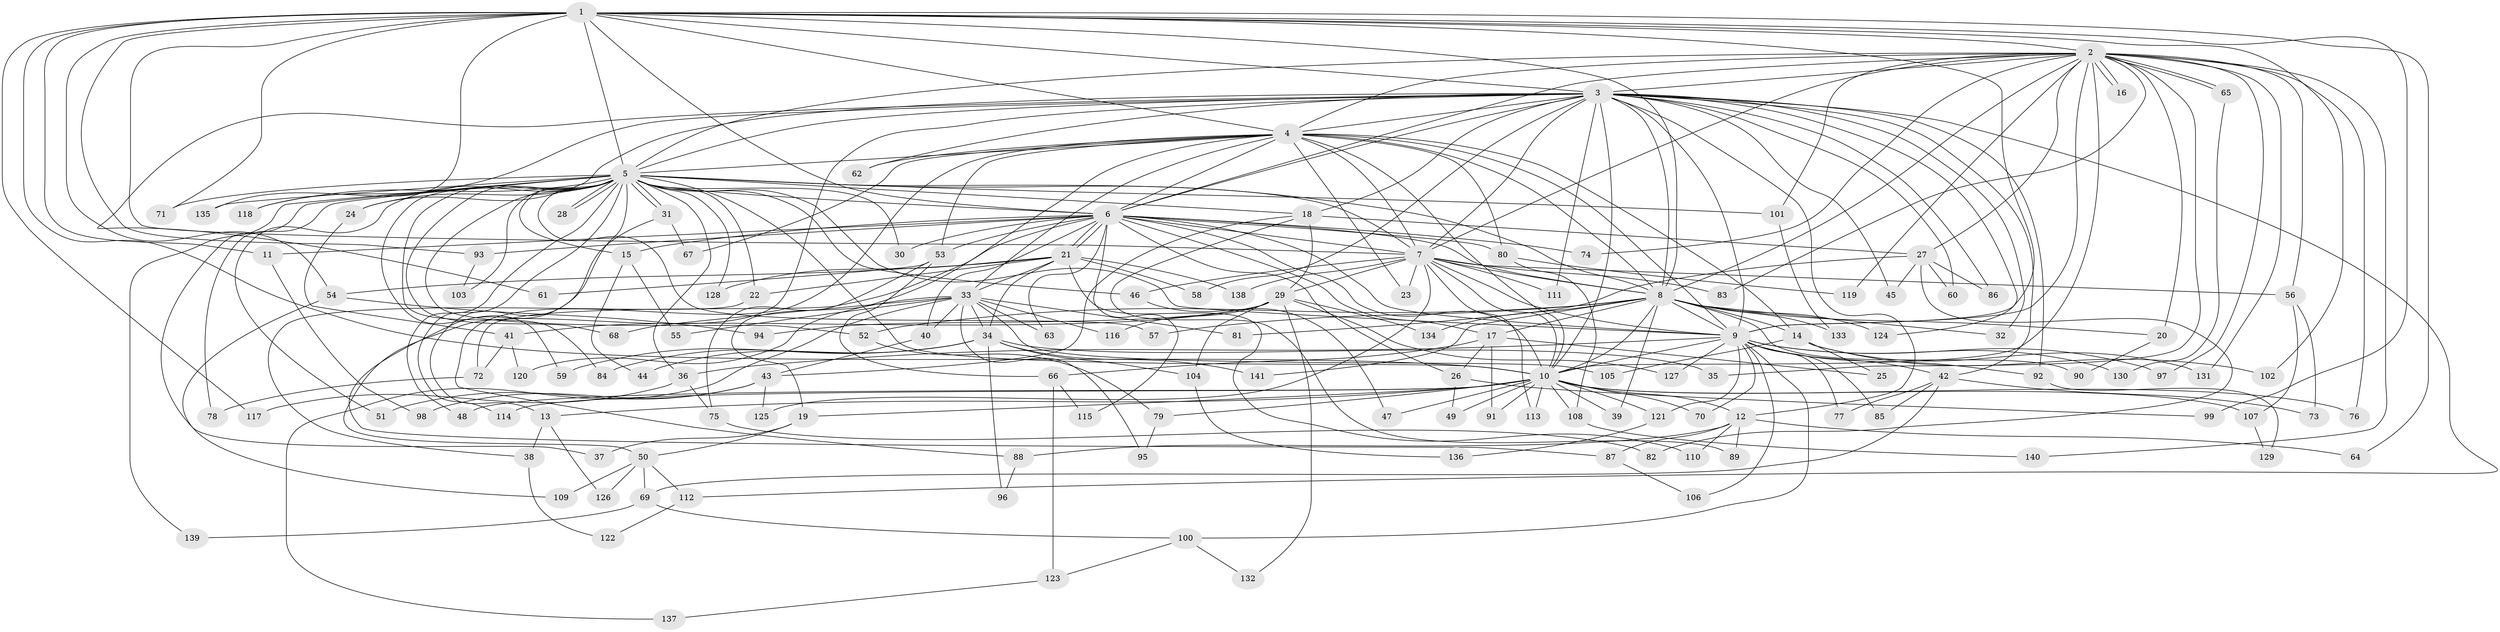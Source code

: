 // coarse degree distribution, {19: 0.014084507042253521, 20: 0.028169014084507043, 14: 0.014084507042253521, 28: 0.014084507042253521, 13: 0.014084507042253521, 24: 0.014084507042253521, 22: 0.014084507042253521, 5: 0.04225352112676056, 10: 0.014084507042253521, 7: 0.028169014084507043, 9: 0.014084507042253521, 8: 0.056338028169014086, 1: 0.028169014084507043, 4: 0.09859154929577464, 2: 0.43661971830985913, 6: 0.056338028169014086, 11: 0.014084507042253521, 3: 0.09859154929577464}
// Generated by graph-tools (version 1.1) at 2025/49/03/04/25 22:49:38]
// undirected, 141 vertices, 307 edges
graph export_dot {
  node [color=gray90,style=filled];
  1;
  2;
  3;
  4;
  5;
  6;
  7;
  8;
  9;
  10;
  11;
  12;
  13;
  14;
  15;
  16;
  17;
  18;
  19;
  20;
  21;
  22;
  23;
  24;
  25;
  26;
  27;
  28;
  29;
  30;
  31;
  32;
  33;
  34;
  35;
  36;
  37;
  38;
  39;
  40;
  41;
  42;
  43;
  44;
  45;
  46;
  47;
  48;
  49;
  50;
  51;
  52;
  53;
  54;
  55;
  56;
  57;
  58;
  59;
  60;
  61;
  62;
  63;
  64;
  65;
  66;
  67;
  68;
  69;
  70;
  71;
  72;
  73;
  74;
  75;
  76;
  77;
  78;
  79;
  80;
  81;
  82;
  83;
  84;
  85;
  86;
  87;
  88;
  89;
  90;
  91;
  92;
  93;
  94;
  95;
  96;
  97;
  98;
  99;
  100;
  101;
  102;
  103;
  104;
  105;
  106;
  107;
  108;
  109;
  110;
  111;
  112;
  113;
  114;
  115;
  116;
  117;
  118;
  119;
  120;
  121;
  122;
  123;
  124;
  125;
  126;
  127;
  128;
  129;
  130;
  131;
  132;
  133;
  134;
  135;
  136;
  137;
  138;
  139;
  140;
  141;
  1 -- 2;
  1 -- 3;
  1 -- 4;
  1 -- 5;
  1 -- 6;
  1 -- 7;
  1 -- 8;
  1 -- 9;
  1 -- 10;
  1 -- 11;
  1 -- 54;
  1 -- 64;
  1 -- 71;
  1 -- 93;
  1 -- 99;
  1 -- 102;
  1 -- 117;
  1 -- 135;
  2 -- 3;
  2 -- 4;
  2 -- 5;
  2 -- 6;
  2 -- 7;
  2 -- 8;
  2 -- 9;
  2 -- 10;
  2 -- 16;
  2 -- 16;
  2 -- 20;
  2 -- 27;
  2 -- 35;
  2 -- 56;
  2 -- 65;
  2 -- 65;
  2 -- 74;
  2 -- 76;
  2 -- 83;
  2 -- 97;
  2 -- 101;
  2 -- 119;
  2 -- 131;
  2 -- 140;
  3 -- 4;
  3 -- 5;
  3 -- 6;
  3 -- 7;
  3 -- 8;
  3 -- 9;
  3 -- 10;
  3 -- 12;
  3 -- 18;
  3 -- 24;
  3 -- 32;
  3 -- 42;
  3 -- 45;
  3 -- 50;
  3 -- 58;
  3 -- 60;
  3 -- 61;
  3 -- 62;
  3 -- 86;
  3 -- 92;
  3 -- 111;
  3 -- 112;
  3 -- 118;
  3 -- 124;
  4 -- 5;
  4 -- 6;
  4 -- 7;
  4 -- 8;
  4 -- 9;
  4 -- 10;
  4 -- 14;
  4 -- 19;
  4 -- 23;
  4 -- 33;
  4 -- 53;
  4 -- 62;
  4 -- 67;
  4 -- 80;
  4 -- 88;
  5 -- 6;
  5 -- 7;
  5 -- 8;
  5 -- 9;
  5 -- 10;
  5 -- 13;
  5 -- 15;
  5 -- 18;
  5 -- 22;
  5 -- 24;
  5 -- 28;
  5 -- 28;
  5 -- 30;
  5 -- 31;
  5 -- 31;
  5 -- 36;
  5 -- 37;
  5 -- 46;
  5 -- 48;
  5 -- 51;
  5 -- 52;
  5 -- 57;
  5 -- 59;
  5 -- 68;
  5 -- 71;
  5 -- 78;
  5 -- 84;
  5 -- 101;
  5 -- 103;
  5 -- 114;
  5 -- 118;
  5 -- 128;
  5 -- 135;
  5 -- 139;
  6 -- 7;
  6 -- 8;
  6 -- 9;
  6 -- 10;
  6 -- 11;
  6 -- 15;
  6 -- 17;
  6 -- 21;
  6 -- 21;
  6 -- 26;
  6 -- 30;
  6 -- 40;
  6 -- 53;
  6 -- 63;
  6 -- 72;
  6 -- 74;
  6 -- 80;
  6 -- 93;
  6 -- 115;
  7 -- 8;
  7 -- 9;
  7 -- 10;
  7 -- 23;
  7 -- 29;
  7 -- 46;
  7 -- 56;
  7 -- 83;
  7 -- 111;
  7 -- 113;
  7 -- 125;
  7 -- 138;
  8 -- 9;
  8 -- 10;
  8 -- 14;
  8 -- 17;
  8 -- 20;
  8 -- 32;
  8 -- 39;
  8 -- 52;
  8 -- 57;
  8 -- 90;
  8 -- 124;
  8 -- 133;
  8 -- 134;
  8 -- 141;
  9 -- 10;
  9 -- 36;
  9 -- 42;
  9 -- 70;
  9 -- 77;
  9 -- 85;
  9 -- 92;
  9 -- 97;
  9 -- 100;
  9 -- 106;
  9 -- 121;
  9 -- 127;
  9 -- 130;
  10 -- 12;
  10 -- 13;
  10 -- 19;
  10 -- 39;
  10 -- 47;
  10 -- 48;
  10 -- 49;
  10 -- 70;
  10 -- 76;
  10 -- 79;
  10 -- 91;
  10 -- 107;
  10 -- 108;
  10 -- 113;
  10 -- 114;
  10 -- 121;
  11 -- 98;
  12 -- 64;
  12 -- 87;
  12 -- 88;
  12 -- 89;
  12 -- 110;
  13 -- 38;
  13 -- 126;
  14 -- 25;
  14 -- 102;
  14 -- 105;
  14 -- 131;
  15 -- 44;
  15 -- 55;
  17 -- 25;
  17 -- 26;
  17 -- 66;
  17 -- 91;
  18 -- 27;
  18 -- 29;
  18 -- 43;
  18 -- 89;
  19 -- 37;
  19 -- 50;
  20 -- 90;
  21 -- 22;
  21 -- 33;
  21 -- 34;
  21 -- 54;
  21 -- 58;
  21 -- 110;
  21 -- 128;
  21 -- 138;
  22 -- 38;
  24 -- 41;
  26 -- 49;
  26 -- 99;
  27 -- 45;
  27 -- 60;
  27 -- 81;
  27 -- 82;
  27 -- 86;
  29 -- 41;
  29 -- 94;
  29 -- 104;
  29 -- 116;
  29 -- 127;
  29 -- 132;
  29 -- 134;
  31 -- 67;
  31 -- 87;
  33 -- 34;
  33 -- 40;
  33 -- 55;
  33 -- 63;
  33 -- 68;
  33 -- 81;
  33 -- 95;
  33 -- 105;
  33 -- 116;
  33 -- 120;
  33 -- 137;
  34 -- 35;
  34 -- 44;
  34 -- 59;
  34 -- 84;
  34 -- 96;
  34 -- 104;
  34 -- 141;
  36 -- 75;
  36 -- 117;
  38 -- 122;
  40 -- 43;
  41 -- 72;
  41 -- 120;
  42 -- 69;
  42 -- 73;
  42 -- 77;
  42 -- 85;
  43 -- 51;
  43 -- 98;
  43 -- 125;
  46 -- 47;
  50 -- 69;
  50 -- 109;
  50 -- 112;
  50 -- 126;
  52 -- 79;
  53 -- 61;
  53 -- 66;
  53 -- 75;
  54 -- 94;
  54 -- 109;
  56 -- 73;
  56 -- 107;
  65 -- 130;
  66 -- 115;
  66 -- 123;
  69 -- 100;
  69 -- 139;
  72 -- 78;
  75 -- 82;
  79 -- 95;
  80 -- 108;
  80 -- 119;
  87 -- 106;
  88 -- 96;
  92 -- 129;
  93 -- 103;
  100 -- 123;
  100 -- 132;
  101 -- 133;
  104 -- 136;
  107 -- 129;
  108 -- 140;
  112 -- 122;
  121 -- 136;
  123 -- 137;
}
